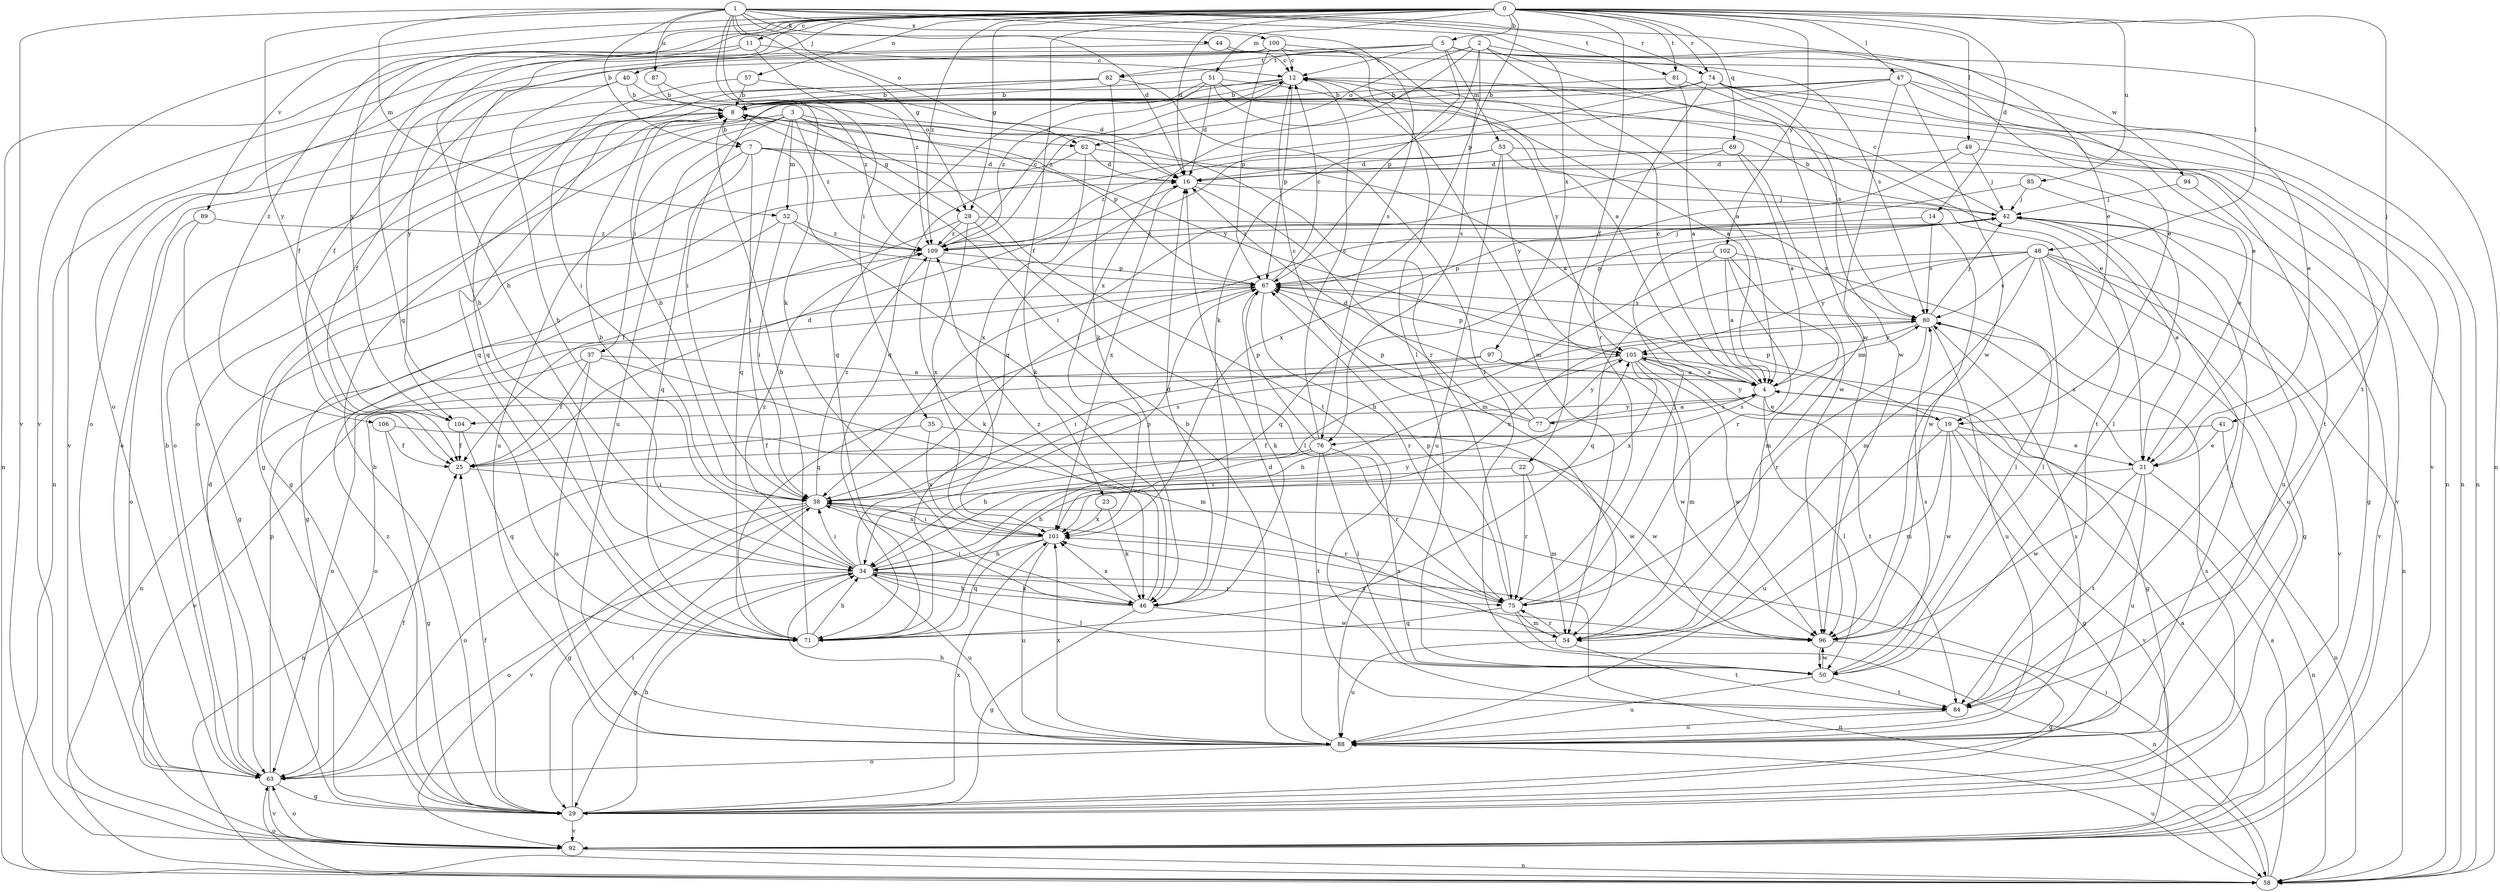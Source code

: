 strict digraph  {
0;
1;
2;
3;
4;
5;
7;
8;
11;
12;
14;
16;
19;
21;
22;
23;
25;
28;
29;
34;
35;
37;
38;
40;
41;
42;
44;
46;
47;
48;
49;
50;
51;
52;
53;
54;
57;
58;
62;
63;
67;
69;
71;
74;
75;
76;
77;
80;
81;
82;
84;
85;
87;
88;
89;
92;
94;
96;
97;
100;
101;
102;
104;
105;
106;
109;
0 -> 5  [label=b];
0 -> 11  [label=c];
0 -> 14  [label=d];
0 -> 16  [label=d];
0 -> 22  [label=f];
0 -> 23  [label=f];
0 -> 28  [label=g];
0 -> 34  [label=h];
0 -> 40  [label=j];
0 -> 41  [label=j];
0 -> 47  [label=l];
0 -> 48  [label=l];
0 -> 49  [label=l];
0 -> 51  [label=m];
0 -> 57  [label=n];
0 -> 67  [label=p];
0 -> 69  [label=q];
0 -> 71  [label=q];
0 -> 74  [label=r];
0 -> 81  [label=t];
0 -> 85  [label=u];
0 -> 89  [label=v];
0 -> 92  [label=v];
0 -> 102  [label=y];
0 -> 104  [label=y];
0 -> 106  [label=z];
0 -> 109  [label=z];
1 -> 7  [label=b];
1 -> 16  [label=d];
1 -> 19  [label=e];
1 -> 28  [label=g];
1 -> 35  [label=i];
1 -> 44  [label=k];
1 -> 46  [label=k];
1 -> 52  [label=m];
1 -> 62  [label=o];
1 -> 74  [label=r];
1 -> 76  [label=s];
1 -> 81  [label=t];
1 -> 87  [label=u];
1 -> 92  [label=v];
1 -> 97  [label=x];
1 -> 100  [label=x];
1 -> 104  [label=y];
2 -> 4  [label=a];
2 -> 46  [label=k];
2 -> 62  [label=o];
2 -> 76  [label=s];
2 -> 82  [label=t];
2 -> 94  [label=w];
2 -> 96  [label=w];
2 -> 101  [label=x];
3 -> 28  [label=g];
3 -> 29  [label=g];
3 -> 37  [label=i];
3 -> 52  [label=m];
3 -> 62  [label=o];
3 -> 63  [label=o];
3 -> 67  [label=p];
3 -> 71  [label=q];
3 -> 75  [label=r];
3 -> 88  [label=u];
3 -> 109  [label=z];
4 -> 12  [label=c];
4 -> 19  [label=e];
4 -> 50  [label=l];
4 -> 76  [label=s];
4 -> 77  [label=s];
4 -> 80  [label=s];
4 -> 104  [label=y];
5 -> 12  [label=c];
5 -> 19  [label=e];
5 -> 53  [label=m];
5 -> 58  [label=n];
5 -> 63  [label=o];
5 -> 67  [label=p];
5 -> 80  [label=s];
5 -> 82  [label=t];
5 -> 104  [label=y];
7 -> 16  [label=d];
7 -> 21  [label=e];
7 -> 38  [label=i];
7 -> 46  [label=k];
7 -> 71  [label=q];
7 -> 88  [label=u];
8 -> 7  [label=b];
8 -> 63  [label=o];
8 -> 84  [label=t];
8 -> 105  [label=y];
11 -> 12  [label=c];
11 -> 25  [label=f];
11 -> 58  [label=n];
11 -> 109  [label=z];
12 -> 8  [label=b];
12 -> 21  [label=e];
12 -> 54  [label=m];
12 -> 63  [label=o];
12 -> 67  [label=p];
12 -> 71  [label=q];
12 -> 109  [label=z];
14 -> 80  [label=s];
14 -> 96  [label=w];
14 -> 109  [label=z];
16 -> 42  [label=j];
16 -> 54  [label=m];
16 -> 101  [label=x];
19 -> 21  [label=e];
19 -> 29  [label=g];
19 -> 54  [label=m];
19 -> 67  [label=p];
19 -> 88  [label=u];
19 -> 92  [label=v];
19 -> 96  [label=w];
19 -> 105  [label=y];
21 -> 34  [label=h];
21 -> 58  [label=n];
21 -> 80  [label=s];
21 -> 84  [label=t];
21 -> 88  [label=u];
21 -> 96  [label=w];
22 -> 38  [label=i];
22 -> 54  [label=m];
22 -> 75  [label=r];
23 -> 46  [label=k];
23 -> 101  [label=x];
25 -> 16  [label=d];
25 -> 38  [label=i];
28 -> 25  [label=f];
28 -> 50  [label=l];
28 -> 80  [label=s];
28 -> 101  [label=x];
28 -> 109  [label=z];
29 -> 8  [label=b];
29 -> 25  [label=f];
29 -> 34  [label=h];
29 -> 38  [label=i];
29 -> 80  [label=s];
29 -> 92  [label=v];
29 -> 101  [label=x];
29 -> 109  [label=z];
34 -> 8  [label=b];
34 -> 29  [label=g];
34 -> 38  [label=i];
34 -> 46  [label=k];
34 -> 50  [label=l];
34 -> 58  [label=n];
34 -> 63  [label=o];
34 -> 67  [label=p];
34 -> 75  [label=r];
34 -> 88  [label=u];
34 -> 105  [label=y];
34 -> 109  [label=z];
35 -> 25  [label=f];
35 -> 96  [label=w];
35 -> 101  [label=x];
37 -> 4  [label=a];
37 -> 25  [label=f];
37 -> 54  [label=m];
37 -> 63  [label=o];
37 -> 88  [label=u];
38 -> 8  [label=b];
38 -> 29  [label=g];
38 -> 63  [label=o];
38 -> 75  [label=r];
38 -> 80  [label=s];
38 -> 92  [label=v];
38 -> 101  [label=x];
38 -> 109  [label=z];
40 -> 8  [label=b];
40 -> 16  [label=d];
40 -> 25  [label=f];
40 -> 34  [label=h];
41 -> 21  [label=e];
41 -> 25  [label=f];
41 -> 58  [label=n];
42 -> 8  [label=b];
42 -> 12  [label=c];
42 -> 21  [label=e];
42 -> 71  [label=q];
42 -> 88  [label=u];
42 -> 92  [label=v];
42 -> 109  [label=z];
44 -> 12  [label=c];
44 -> 21  [label=e];
44 -> 92  [label=v];
46 -> 16  [label=d];
46 -> 29  [label=g];
46 -> 34  [label=h];
46 -> 38  [label=i];
46 -> 96  [label=w];
46 -> 101  [label=x];
46 -> 109  [label=z];
47 -> 8  [label=b];
47 -> 21  [label=e];
47 -> 54  [label=m];
47 -> 58  [label=n];
47 -> 63  [label=o];
47 -> 71  [label=q];
47 -> 96  [label=w];
48 -> 29  [label=g];
48 -> 50  [label=l];
48 -> 54  [label=m];
48 -> 58  [label=n];
48 -> 67  [label=p];
48 -> 71  [label=q];
48 -> 80  [label=s];
48 -> 88  [label=u];
48 -> 92  [label=v];
48 -> 105  [label=y];
49 -> 16  [label=d];
49 -> 42  [label=j];
49 -> 84  [label=t];
49 -> 101  [label=x];
50 -> 80  [label=s];
50 -> 84  [label=t];
50 -> 88  [label=u];
50 -> 96  [label=w];
51 -> 4  [label=a];
51 -> 8  [label=b];
51 -> 16  [label=d];
51 -> 58  [label=n];
51 -> 71  [label=q];
51 -> 105  [label=y];
51 -> 109  [label=z];
52 -> 29  [label=g];
52 -> 38  [label=i];
52 -> 67  [label=p];
52 -> 109  [label=z];
53 -> 16  [label=d];
53 -> 84  [label=t];
53 -> 88  [label=u];
53 -> 92  [label=v];
53 -> 105  [label=y];
53 -> 109  [label=z];
54 -> 75  [label=r];
54 -> 84  [label=t];
54 -> 88  [label=u];
57 -> 8  [label=b];
57 -> 16  [label=d];
57 -> 71  [label=q];
58 -> 4  [label=a];
58 -> 38  [label=i];
58 -> 63  [label=o];
58 -> 88  [label=u];
62 -> 4  [label=a];
62 -> 16  [label=d];
62 -> 29  [label=g];
62 -> 101  [label=x];
63 -> 8  [label=b];
63 -> 16  [label=d];
63 -> 25  [label=f];
63 -> 29  [label=g];
63 -> 67  [label=p];
63 -> 92  [label=v];
67 -> 12  [label=c];
67 -> 46  [label=k];
67 -> 58  [label=n];
67 -> 71  [label=q];
67 -> 75  [label=r];
67 -> 80  [label=s];
69 -> 4  [label=a];
69 -> 16  [label=d];
69 -> 38  [label=i];
69 -> 96  [label=w];
71 -> 8  [label=b];
71 -> 34  [label=h];
74 -> 8  [label=b];
74 -> 38  [label=i];
74 -> 58  [label=n];
74 -> 71  [label=q];
74 -> 75  [label=r];
74 -> 84  [label=t];
74 -> 92  [label=v];
74 -> 96  [label=w];
75 -> 42  [label=j];
75 -> 54  [label=m];
75 -> 58  [label=n];
75 -> 67  [label=p];
75 -> 71  [label=q];
75 -> 101  [label=x];
76 -> 12  [label=c];
76 -> 34  [label=h];
76 -> 50  [label=l];
76 -> 58  [label=n];
76 -> 67  [label=p];
76 -> 75  [label=r];
76 -> 84  [label=t];
77 -> 4  [label=a];
77 -> 12  [label=c];
77 -> 16  [label=d];
77 -> 67  [label=p];
77 -> 105  [label=y];
80 -> 42  [label=j];
80 -> 75  [label=r];
80 -> 88  [label=u];
80 -> 101  [label=x];
80 -> 105  [label=y];
81 -> 4  [label=a];
81 -> 8  [label=b];
81 -> 80  [label=s];
82 -> 8  [label=b];
82 -> 38  [label=i];
82 -> 46  [label=k];
82 -> 50  [label=l];
82 -> 58  [label=n];
84 -> 42  [label=j];
84 -> 88  [label=u];
85 -> 38  [label=i];
85 -> 42  [label=j];
85 -> 50  [label=l];
87 -> 8  [label=b];
87 -> 109  [label=z];
88 -> 8  [label=b];
88 -> 16  [label=d];
88 -> 34  [label=h];
88 -> 42  [label=j];
88 -> 63  [label=o];
88 -> 80  [label=s];
88 -> 101  [label=x];
89 -> 29  [label=g];
89 -> 63  [label=o];
89 -> 109  [label=z];
92 -> 4  [label=a];
92 -> 58  [label=n];
92 -> 63  [label=o];
94 -> 29  [label=g];
94 -> 42  [label=j];
96 -> 29  [label=g];
96 -> 50  [label=l];
96 -> 101  [label=x];
97 -> 4  [label=a];
97 -> 38  [label=i];
97 -> 92  [label=v];
97 -> 96  [label=w];
100 -> 4  [label=a];
100 -> 12  [label=c];
100 -> 25  [label=f];
100 -> 34  [label=h];
100 -> 50  [label=l];
100 -> 67  [label=p];
101 -> 34  [label=h];
101 -> 38  [label=i];
101 -> 71  [label=q];
101 -> 88  [label=u];
102 -> 4  [label=a];
102 -> 34  [label=h];
102 -> 50  [label=l];
102 -> 54  [label=m];
102 -> 67  [label=p];
102 -> 75  [label=r];
104 -> 25  [label=f];
104 -> 71  [label=q];
105 -> 4  [label=a];
105 -> 29  [label=g];
105 -> 34  [label=h];
105 -> 54  [label=m];
105 -> 63  [label=o];
105 -> 67  [label=p];
105 -> 84  [label=t];
105 -> 96  [label=w];
105 -> 101  [label=x];
106 -> 25  [label=f];
106 -> 29  [label=g];
106 -> 96  [label=w];
109 -> 12  [label=c];
109 -> 42  [label=j];
109 -> 46  [label=k];
109 -> 67  [label=p];
}
